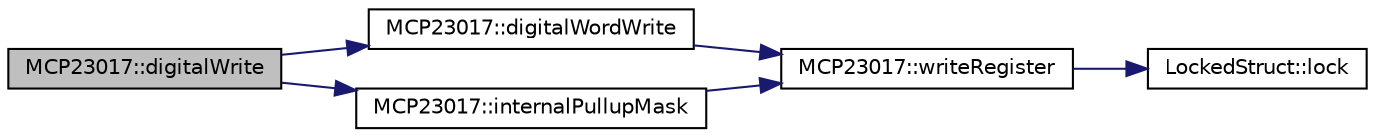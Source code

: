 digraph "MCP23017::digitalWrite"
{
  edge [fontname="Helvetica",fontsize="10",labelfontname="Helvetica",labelfontsize="10"];
  node [fontname="Helvetica",fontsize="10",shape=record];
  rankdir="LR";
  Node25 [label="MCP23017::digitalWrite",height=0.2,width=0.4,color="black", fillcolor="grey75", style="filled", fontcolor="black"];
  Node25 -> Node26 [color="midnightblue",fontsize="10",style="solid",fontname="Helvetica"];
  Node26 [label="MCP23017::digitalWordWrite",height=0.2,width=0.4,color="black", fillcolor="white", style="filled",URL="$class_m_c_p23017.html#a1422a52e107cc99ec72f9069979e1807"];
  Node26 -> Node27 [color="midnightblue",fontsize="10",style="solid",fontname="Helvetica"];
  Node27 [label="MCP23017::writeRegister",height=0.2,width=0.4,color="black", fillcolor="white", style="filled",URL="$class_m_c_p23017.html#ab7e0f3b57f9eee9988689643f59b67d3"];
  Node27 -> Node28 [color="midnightblue",fontsize="10",style="solid",fontname="Helvetica"];
  Node28 [label="LockedStruct::lock",height=0.2,width=0.4,color="black", fillcolor="white", style="filled",URL="$struct_locked_struct.html#aa207b98a1cd6c569a96e7d1d5565478f",tooltip="Lock this struct. "];
  Node25 -> Node29 [color="midnightblue",fontsize="10",style="solid",fontname="Helvetica"];
  Node29 [label="MCP23017::internalPullupMask",height=0.2,width=0.4,color="black", fillcolor="white", style="filled",URL="$class_m_c_p23017.html#a167b866cd44e3389b1cc8315d547db95"];
  Node29 -> Node27 [color="midnightblue",fontsize="10",style="solid",fontname="Helvetica"];
}
